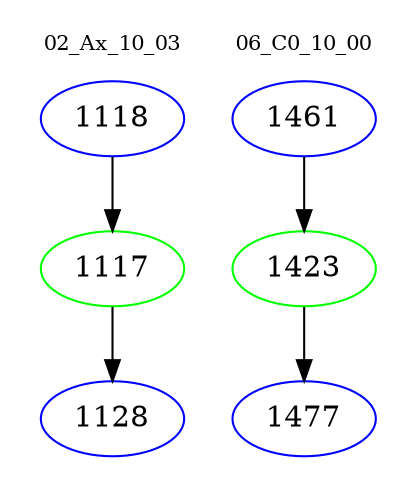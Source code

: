 digraph{
subgraph cluster_0 {
color = white
label = "02_Ax_10_03";
fontsize=10;
T0_1118 [label="1118", color="blue"]
T0_1118 -> T0_1117 [color="black"]
T0_1117 [label="1117", color="green"]
T0_1117 -> T0_1128 [color="black"]
T0_1128 [label="1128", color="blue"]
}
subgraph cluster_1 {
color = white
label = "06_C0_10_00";
fontsize=10;
T1_1461 [label="1461", color="blue"]
T1_1461 -> T1_1423 [color="black"]
T1_1423 [label="1423", color="green"]
T1_1423 -> T1_1477 [color="black"]
T1_1477 [label="1477", color="blue"]
}
}
